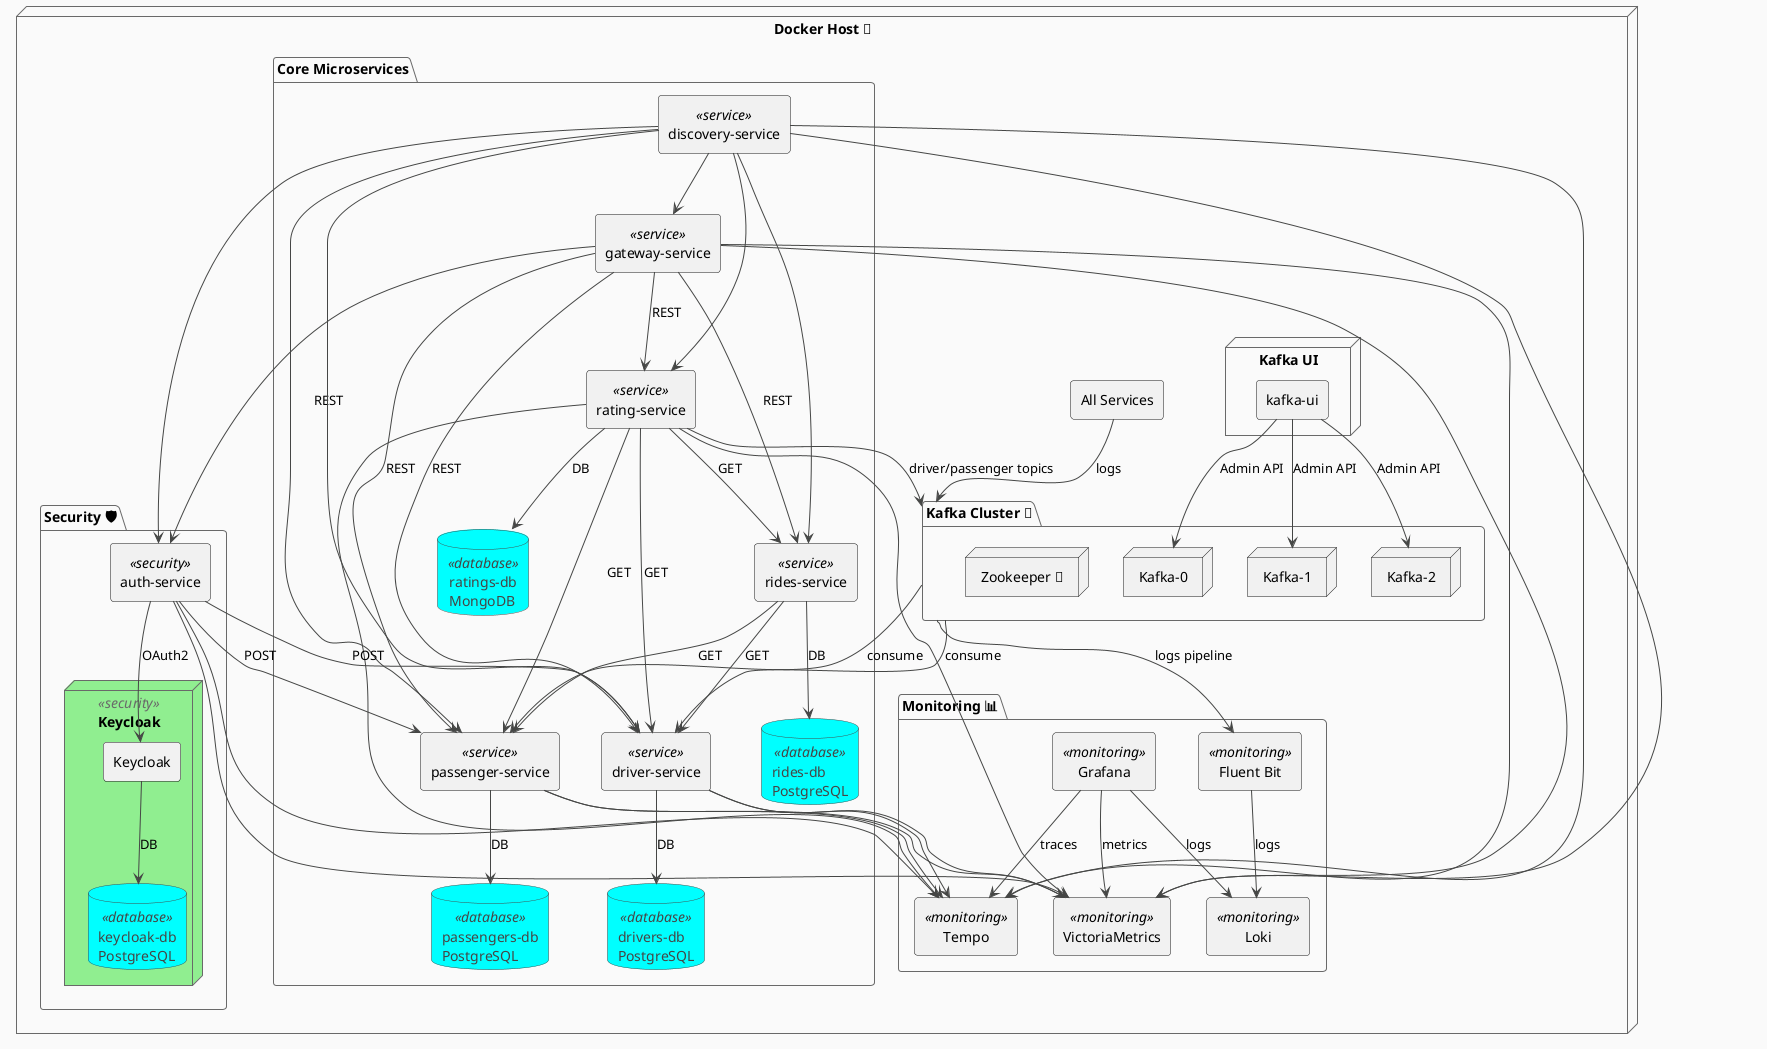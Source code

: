 @startuml
!theme vibrant
!define RECTANGLE class
skinparam componentStyle rectangle
skinparam backgroundColor #FAFAFA
skinparam node {
  BackgroundColor<<database>> LightYellow
  BackgroundColor<<service>> LightBlue
  BackgroundColor<<security>> LightGreen
  BackgroundColor<<monitoring>> #E6E6FA
}

node "Docker Host 🐳" {

  package "Security 🛡️" {
    node "Keycloak" <<security>> {
      component "Keycloak" as keycloak
      database "keycloak-db\nPostgreSQL" <<database>> as keycloakDb
      keycloak --> keycloakDb : DB
    }

    component "auth-service" <<security>> as auth
    auth --> keycloak : OAuth2
  }

  package "Core Microservices" {
    component "gateway-service" <<service>> as gateway
    component "discovery-service" <<service>> as discovery

    component "passenger-service" <<service>> as passenger
    database "passengers-db\nPostgreSQL" <<database>> as passengersDb
    passenger --> passengersDb : DB

    component "driver-service" <<service>> as driver
    database "drivers-db\nPostgreSQL" <<database>> as driversDb
    driver --> driversDb : DB

    component "rides-service" <<service>> as rides
    database "rides-db\nPostgreSQL" <<database>> as ridesDb
    rides --> ridesDb : DB

    component "rating-service" <<service>> as rating
    database "ratings-db\nMongoDB" <<database>> as ratingsDb
    rating --> ratingsDb : DB
  }

  package "Kafka Cluster 📨" {
    node "Kafka-0" as kafka0
    node "Kafka-1" as kafka1
    node "Kafka-2" as kafka2
    node "Zookeeper 🦓"
  }

  node "Kafka UI" {
    component "kafka-ui" as kafkaUI
    kafkaUI --> kafka0 : Admin API
    kafkaUI --> kafka1 : Admin API
    kafkaUI --> kafka2 : Admin API
  }

  package "Monitoring 📊" {
    component "Grafana" <<monitoring>> as grafana
    component "VictoriaMetrics" <<monitoring>> as vmetrics
    component "Loki" <<monitoring>> as loki
    component "Tempo" <<monitoring>> as tempo
    component "Fluent Bit" <<monitoring>> as fluentbit

    fluentbit --> loki : logs
    grafana --> vmetrics : metrics
    grafana --> loki : logs
    grafana --> tempo : traces
  }

  gateway --> passenger : REST
  gateway --> driver : REST
  gateway --> rides : REST
  gateway --> rating : REST
  gateway --> auth : REST

  discovery --> gateway
  discovery --> passenger
  discovery --> driver
  discovery --> rides
  discovery --> rating
  discovery --> auth

  discovery --> tempo
  gateway --> tempo
  passenger --> tempo
  driver --> tempo
  rating --> tempo
  auth --> tempo

  discovery --> vmetrics
  gateway --> vmetrics
  passenger --> vmetrics
  driver --> vmetrics
  rating --> vmetrics
  auth --> vmetrics

  [All Services] --> [Kafka Cluster 📨] : logs
  [Kafka Cluster 📨] --> fluentbit : logs pipeline

  rating --> [Kafka Cluster 📨] : driver/passenger topics
  [Kafka Cluster 📨] --> passenger : consume
  [Kafka Cluster 📨] --> driver : consume

  auth --> passenger : POST
  auth --> driver : POST
  rides --> passenger : GET
  rides --> driver : GET
  rating --> passenger : GET
  rating --> driver : GET
  rating --> rides : GET
}
@enduml